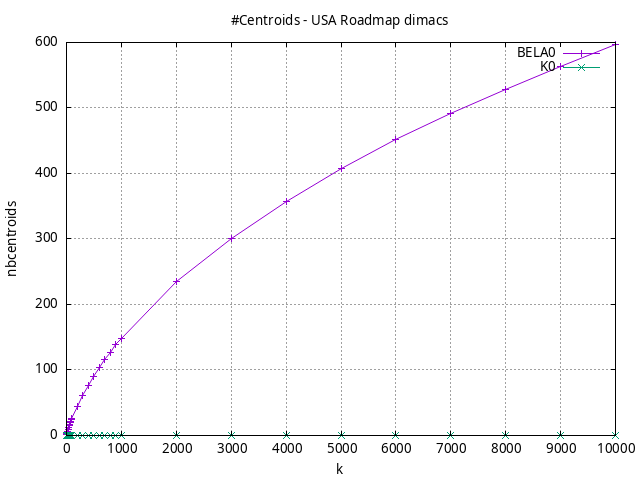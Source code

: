 #!/usr/bin/gnuplot
# -*- coding: utf-8 -*-
#
# results/roadmap/dimacs/USA/USA-road-d.USA.brute-force.nbcentroids.gnuplot
#
# Started on 01/09/2024 14:35:32
# Author: Carlos Linares López
set grid
set xlabel "k"
set ylabel "nbcentroids"

set title "#Centroids - USA Roadmap dimacs"

set terminal png enhanced font "Ariel,10"
set output 'USA-road-d.USA.brute-force.nbcentroids.png'

plot "-" title "BELA0"      with linesp, "-" title "K0"      with linesp

	1 1.0
	2 1.18
	3 1.53
	4 1.71
	5 2.18
	6 2.34
	7 2.73
	8 2.89
	9 3.44
	10 3.61
	20 6.54
	30 9.33
	40 11.94
	50 14.62
	60 16.76
	70 19.11
	80 21.28
	90 23.68
	100 25.72
	200 44.62
	300 61.76
	400 76.59
	500 90.26
	600 103.5
	700 115.77
	800 127.29
	900 138.23
	1000 148.28
	2000 234.58
	3000 301.2
	4000 357.55
	5000 407.16
	6000 452.04
	7000 491.25
	8000 528.46
	9000 563.87
	10000 596.3
end
	1 0.0
	2 0.0
	3 0.0
	4 0.0
	5 0.0
	6 0.0
	7 0.0
	8 0.0
	9 0.0
	10 0.0
	20 0.0
	30 0.0
	40 0.0
	50 0.0
	60 0.0
	70 0.0
	80 0.0
	90 0.0
	100 0.0
	200 0.0
	300 0.0
	400 0.0
	500 0.0
	600 0.0
	700 0.0
	800 0.0
	900 0.0
	1000 0.0
	2000 0.0
	3000 0.0
	4000 0.0
	5000 0.0
	6000 0.0
	7000 0.0
	8000 0.0
	9000 0.0
	10000 0.0
end

